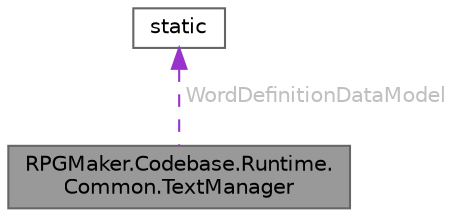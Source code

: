 digraph "RPGMaker.Codebase.Runtime.Common.TextManager"
{
 // LATEX_PDF_SIZE
  bgcolor="transparent";
  edge [fontname=Helvetica,fontsize=10,labelfontname=Helvetica,labelfontsize=10];
  node [fontname=Helvetica,fontsize=10,shape=box,height=0.2,width=0.4];
  Node1 [id="Node000001",label="RPGMaker.Codebase.Runtime.\lCommon.TextManager",height=0.2,width=0.4,color="gray40", fillcolor="grey60", style="filled", fontcolor="black",tooltip="😁 テキスト管理機"];
  Node2 -> Node1 [id="edge1_Node000001_Node000002",dir="back",color="darkorchid3",style="dashed",tooltip=" ",label=" WordDefinitionDataModel",fontcolor="grey" ];
  Node2 [id="Node000002",label="static",height=0.2,width=0.4,color="gray40", fillcolor="white", style="filled",tooltip=" "];
}
